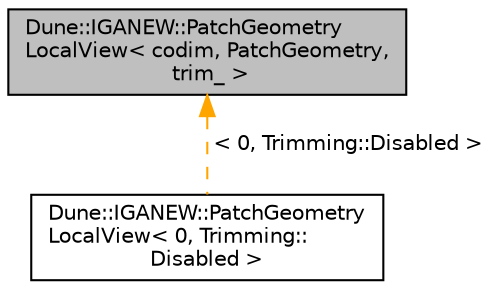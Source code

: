 digraph "Dune::IGANEW::PatchGeometryLocalView&lt; codim, PatchGeometry, trim_ &gt;"
{
 // LATEX_PDF_SIZE
  edge [fontname="Helvetica",fontsize="10",labelfontname="Helvetica",labelfontsize="10"];
  node [fontname="Helvetica",fontsize="10",shape=record];
  Node1 [label="Dune::IGANEW::PatchGeometry\lLocalView\< codim, PatchGeometry,\l trim_ \>",height=0.2,width=0.4,color="black", fillcolor="grey75", style="filled", fontcolor="black",tooltip=" "];
  Node1 -> Node2 [dir="back",color="orange",fontsize="10",style="dashed",label=" \< 0, Trimming::Disabled \>" ,fontname="Helvetica"];
  Node2 [label="Dune::IGANEW::PatchGeometry\lLocalView\< 0, Trimming::\lDisabled \>",height=0.2,width=0.4,color="black", fillcolor="white", style="filled",URL="$d3/de1/a01111.html",tooltip=" "];
}
